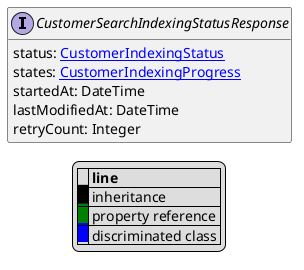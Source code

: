@startuml

hide empty fields
hide empty methods
legend
|= |= line |
|<back:black>   </back>| inheritance |
|<back:green>   </back>| property reference |
|<back:blue>   </back>| discriminated class |
endlegend
interface CustomerSearchIndexingStatusResponse [[CustomerSearchIndexingStatusResponse.svg]]  {
    status: [[CustomerIndexingStatus.svg CustomerIndexingStatus]]
    states: [[CustomerIndexingProgress.svg CustomerIndexingProgress]]
    startedAt: DateTime
    lastModifiedAt: DateTime
    retryCount: Integer
}






@enduml
